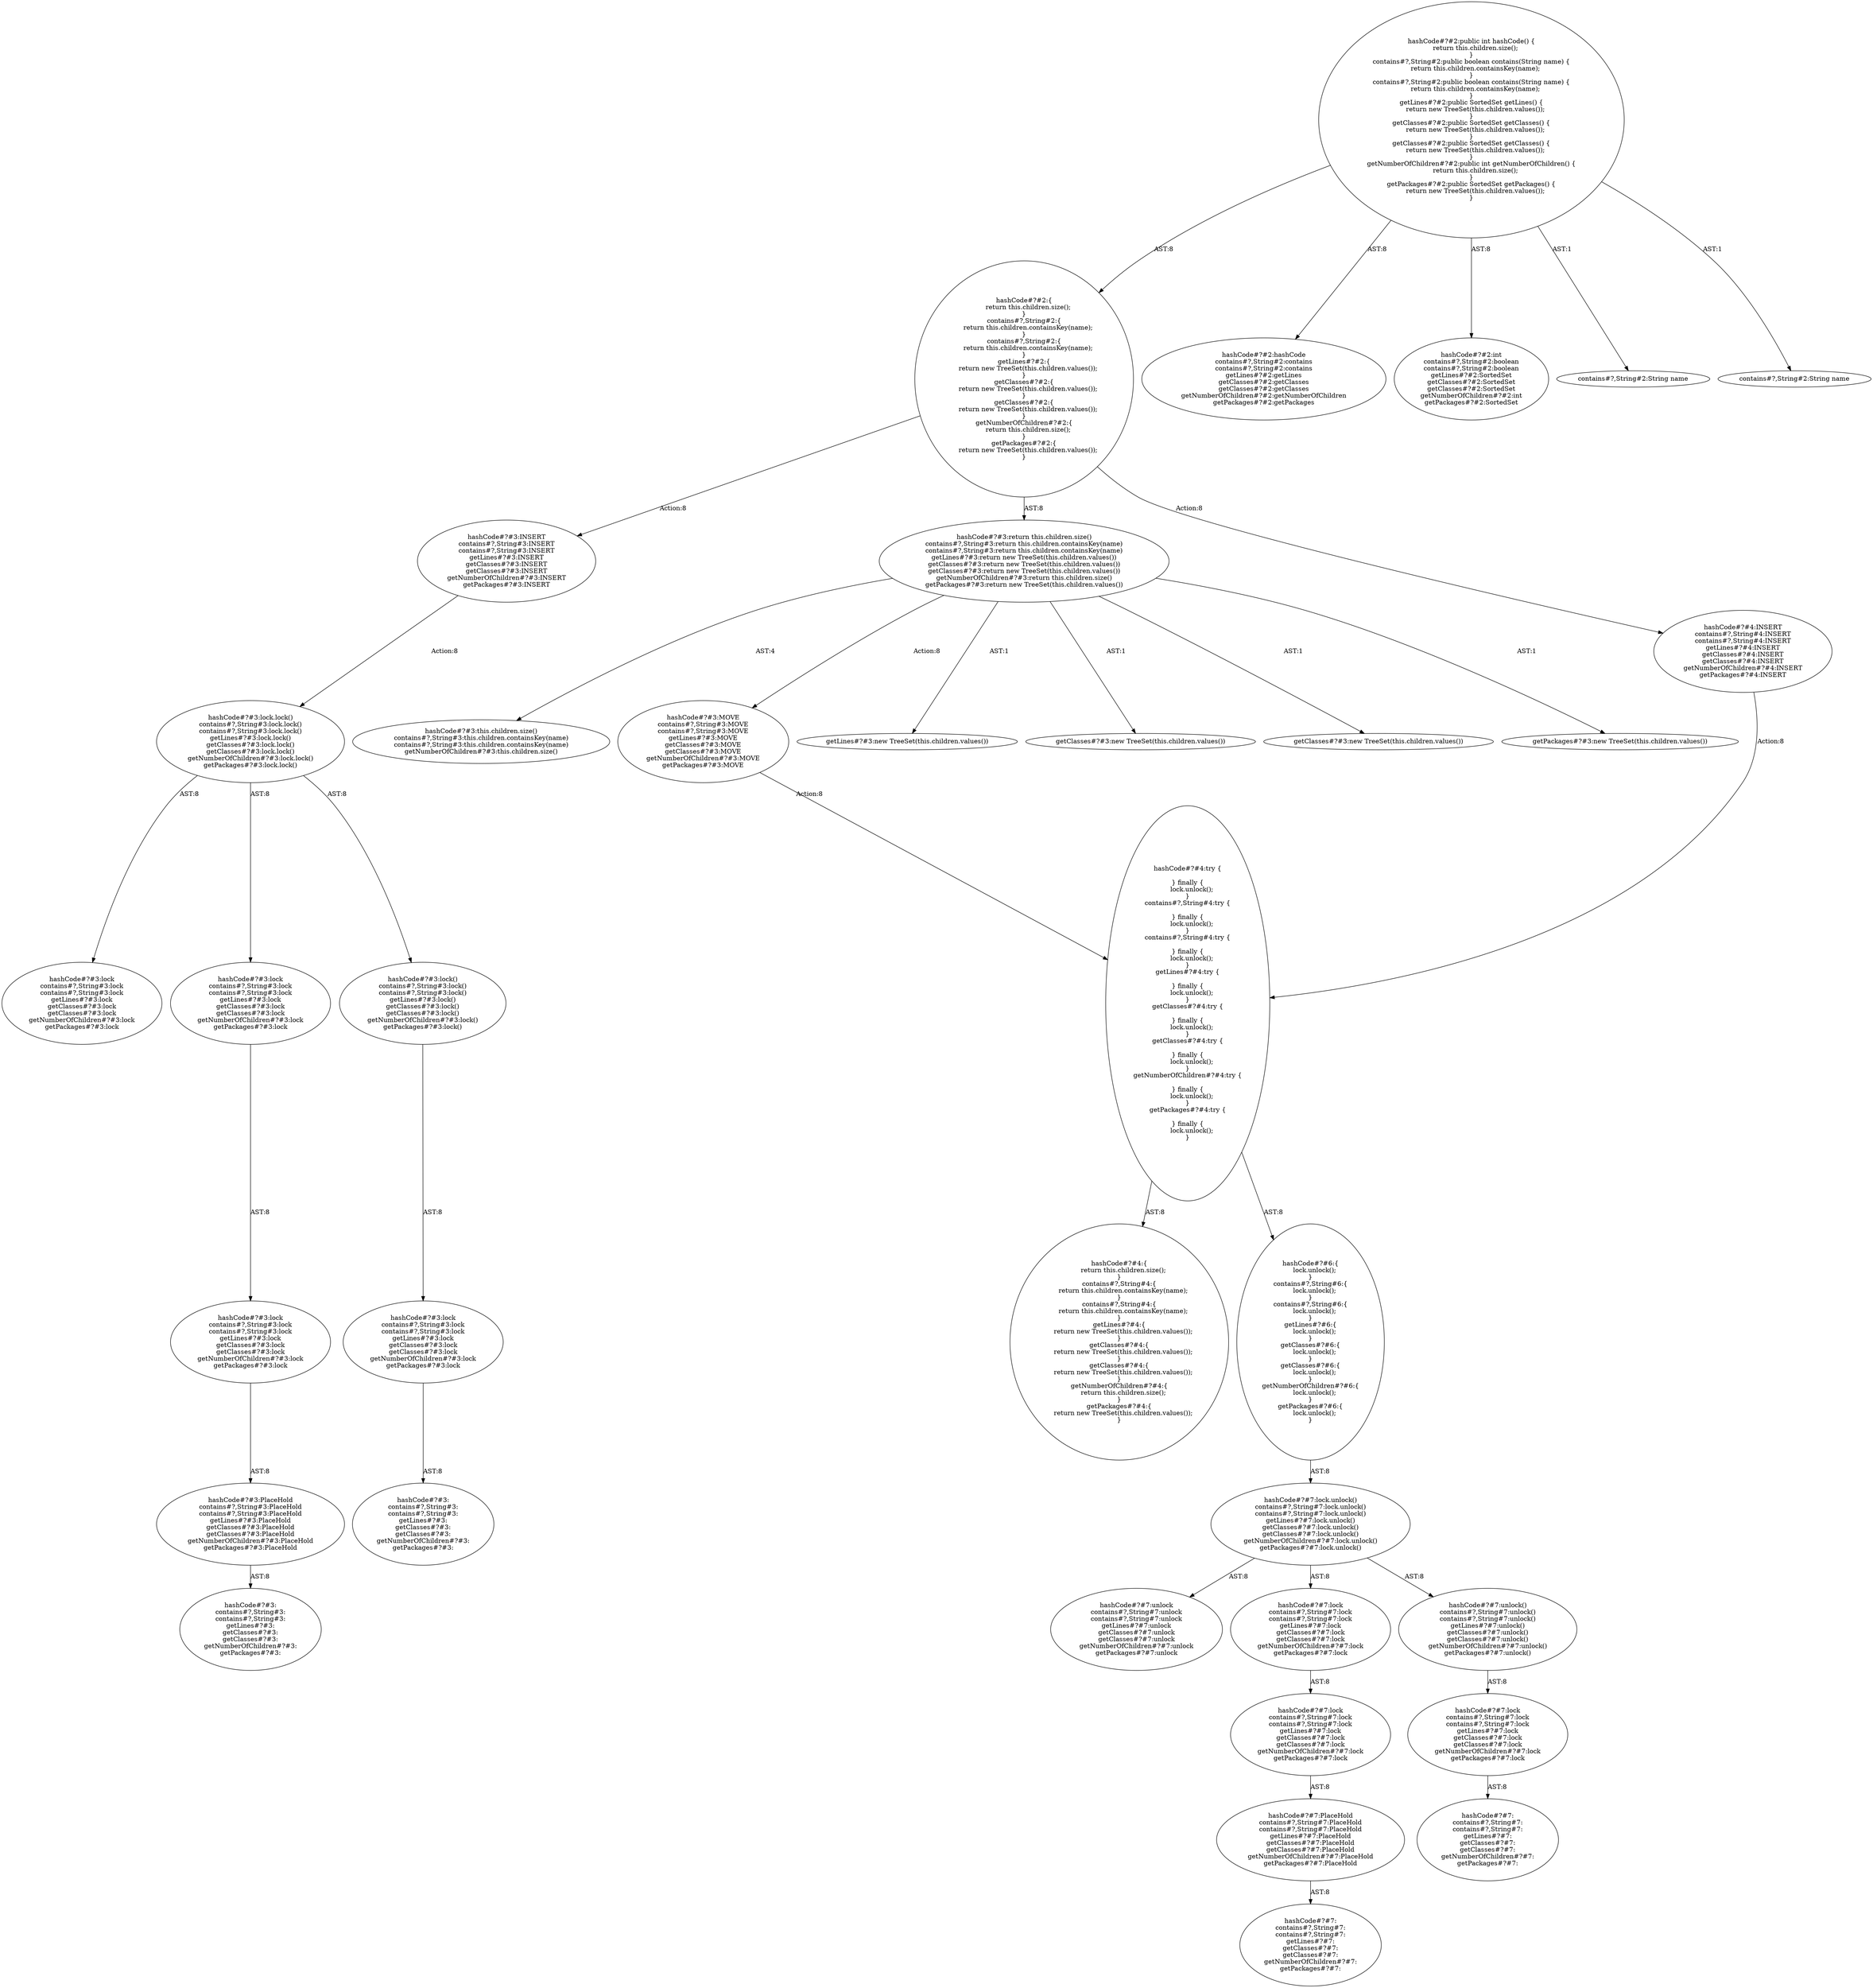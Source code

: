 digraph "Pattern" {
0 [label="hashCode#?#3:INSERT
contains#?,String#3:INSERT
contains#?,String#3:INSERT
getLines#?#3:INSERT
getClasses#?#3:INSERT
getClasses#?#3:INSERT
getNumberOfChildren#?#3:INSERT
getPackages#?#3:INSERT" shape=ellipse]
1 [label="hashCode#?#2:\{
    return this.children.size();
\}
contains#?,String#2:\{
    return this.children.containsKey(name);
\}
contains#?,String#2:\{
    return this.children.containsKey(name);
\}
getLines#?#2:\{
    return new TreeSet(this.children.values());
\}
getClasses#?#2:\{
    return new TreeSet(this.children.values());
\}
getClasses#?#2:\{
    return new TreeSet(this.children.values());
\}
getNumberOfChildren#?#2:\{
    return this.children.size();
\}
getPackages#?#2:\{
    return new TreeSet(this.children.values());
\}" shape=ellipse]
2 [label="hashCode#?#2:public int hashCode() \{
    return this.children.size();
\}
contains#?,String#2:public boolean contains(String name) \{
    return this.children.containsKey(name);
\}
contains#?,String#2:public boolean contains(String name) \{
    return this.children.containsKey(name);
\}
getLines#?#2:public SortedSet getLines() \{
    return new TreeSet(this.children.values());
\}
getClasses#?#2:public SortedSet getClasses() \{
    return new TreeSet(this.children.values());
\}
getClasses#?#2:public SortedSet getClasses() \{
    return new TreeSet(this.children.values());
\}
getNumberOfChildren#?#2:public int getNumberOfChildren() \{
    return this.children.size();
\}
getPackages#?#2:public SortedSet getPackages() \{
    return new TreeSet(this.children.values());
\}" shape=ellipse]
3 [label="hashCode#?#2:hashCode
contains#?,String#2:contains
contains#?,String#2:contains
getLines#?#2:getLines
getClasses#?#2:getClasses
getClasses#?#2:getClasses
getNumberOfChildren#?#2:getNumberOfChildren
getPackages#?#2:getPackages" shape=ellipse]
4 [label="hashCode#?#2:int
contains#?,String#2:boolean
contains#?,String#2:boolean
getLines#?#2:SortedSet
getClasses#?#2:SortedSet
getClasses#?#2:SortedSet
getNumberOfChildren#?#2:int
getPackages#?#2:SortedSet" shape=ellipse]
5 [label="hashCode#?#3:return this.children.size()
contains#?,String#3:return this.children.containsKey(name)
contains#?,String#3:return this.children.containsKey(name)
getLines#?#3:return new TreeSet(this.children.values())
getClasses#?#3:return new TreeSet(this.children.values())
getClasses#?#3:return new TreeSet(this.children.values())
getNumberOfChildren#?#3:return this.children.size()
getPackages#?#3:return new TreeSet(this.children.values())" shape=ellipse]
6 [label="hashCode#?#3:this.children.size()
contains#?,String#3:this.children.containsKey(name)
contains#?,String#3:this.children.containsKey(name)
getNumberOfChildren#?#3:this.children.size()" shape=ellipse]
7 [label="hashCode#?#3:MOVE
contains#?,String#3:MOVE
contains#?,String#3:MOVE
getLines#?#3:MOVE
getClasses#?#3:MOVE
getClasses#?#3:MOVE
getNumberOfChildren#?#3:MOVE
getPackages#?#3:MOVE" shape=ellipse]
8 [label="hashCode#?#4:try \{

\} finally \{
    lock.unlock();
\}
contains#?,String#4:try \{

\} finally \{
    lock.unlock();
\}
contains#?,String#4:try \{

\} finally \{
    lock.unlock();
\}
getLines#?#4:try \{

\} finally \{
    lock.unlock();
\}
getClasses#?#4:try \{

\} finally \{
    lock.unlock();
\}
getClasses#?#4:try \{

\} finally \{
    lock.unlock();
\}
getNumberOfChildren#?#4:try \{

\} finally \{
    lock.unlock();
\}
getPackages#?#4:try \{

\} finally \{
    lock.unlock();
\}" shape=ellipse]
9 [label="hashCode#?#4:\{
    return this.children.size();
\}
contains#?,String#4:\{
    return this.children.containsKey(name);
\}
contains#?,String#4:\{
    return this.children.containsKey(name);
\}
getLines#?#4:\{
    return new TreeSet(this.children.values());
\}
getClasses#?#4:\{
    return new TreeSet(this.children.values());
\}
getClasses#?#4:\{
    return new TreeSet(this.children.values());
\}
getNumberOfChildren#?#4:\{
    return this.children.size();
\}
getPackages#?#4:\{
    return new TreeSet(this.children.values());
\}" shape=ellipse]
10 [label="hashCode#?#6:\{
    lock.unlock();
\}
contains#?,String#6:\{
    lock.unlock();
\}
contains#?,String#6:\{
    lock.unlock();
\}
getLines#?#6:\{
    lock.unlock();
\}
getClasses#?#6:\{
    lock.unlock();
\}
getClasses#?#6:\{
    lock.unlock();
\}
getNumberOfChildren#?#6:\{
    lock.unlock();
\}
getPackages#?#6:\{
    lock.unlock();
\}" shape=ellipse]
11 [label="hashCode#?#7:lock.unlock()
contains#?,String#7:lock.unlock()
contains#?,String#7:lock.unlock()
getLines#?#7:lock.unlock()
getClasses#?#7:lock.unlock()
getClasses#?#7:lock.unlock()
getNumberOfChildren#?#7:lock.unlock()
getPackages#?#7:lock.unlock()" shape=ellipse]
12 [label="hashCode#?#7:unlock
contains#?,String#7:unlock
contains#?,String#7:unlock
getLines#?#7:unlock
getClasses#?#7:unlock
getClasses#?#7:unlock
getNumberOfChildren#?#7:unlock
getPackages#?#7:unlock" shape=ellipse]
13 [label="hashCode#?#7:lock
contains#?,String#7:lock
contains#?,String#7:lock
getLines#?#7:lock
getClasses#?#7:lock
getClasses#?#7:lock
getNumberOfChildren#?#7:lock
getPackages#?#7:lock" shape=ellipse]
14 [label="hashCode#?#7:lock
contains#?,String#7:lock
contains#?,String#7:lock
getLines#?#7:lock
getClasses#?#7:lock
getClasses#?#7:lock
getNumberOfChildren#?#7:lock
getPackages#?#7:lock" shape=ellipse]
15 [label="hashCode#?#7:PlaceHold
contains#?,String#7:PlaceHold
contains#?,String#7:PlaceHold
getLines#?#7:PlaceHold
getClasses#?#7:PlaceHold
getClasses#?#7:PlaceHold
getNumberOfChildren#?#7:PlaceHold
getPackages#?#7:PlaceHold" shape=ellipse]
16 [label="hashCode#?#7:
contains#?,String#7:
contains#?,String#7:
getLines#?#7:
getClasses#?#7:
getClasses#?#7:
getNumberOfChildren#?#7:
getPackages#?#7:" shape=ellipse]
17 [label="hashCode#?#7:unlock()
contains#?,String#7:unlock()
contains#?,String#7:unlock()
getLines#?#7:unlock()
getClasses#?#7:unlock()
getClasses#?#7:unlock()
getNumberOfChildren#?#7:unlock()
getPackages#?#7:unlock()" shape=ellipse]
18 [label="hashCode#?#7:lock
contains#?,String#7:lock
contains#?,String#7:lock
getLines#?#7:lock
getClasses#?#7:lock
getClasses#?#7:lock
getNumberOfChildren#?#7:lock
getPackages#?#7:lock" shape=ellipse]
19 [label="hashCode#?#7:
contains#?,String#7:
contains#?,String#7:
getLines#?#7:
getClasses#?#7:
getClasses#?#7:
getNumberOfChildren#?#7:
getPackages#?#7:" shape=ellipse]
20 [label="hashCode#?#4:INSERT
contains#?,String#4:INSERT
contains#?,String#4:INSERT
getLines#?#4:INSERT
getClasses#?#4:INSERT
getClasses#?#4:INSERT
getNumberOfChildren#?#4:INSERT
getPackages#?#4:INSERT" shape=ellipse]
21 [label="hashCode#?#3:lock.lock()
contains#?,String#3:lock.lock()
contains#?,String#3:lock.lock()
getLines#?#3:lock.lock()
getClasses#?#3:lock.lock()
getClasses#?#3:lock.lock()
getNumberOfChildren#?#3:lock.lock()
getPackages#?#3:lock.lock()" shape=ellipse]
22 [label="hashCode#?#3:lock
contains#?,String#3:lock
contains#?,String#3:lock
getLines#?#3:lock
getClasses#?#3:lock
getClasses#?#3:lock
getNumberOfChildren#?#3:lock
getPackages#?#3:lock" shape=ellipse]
23 [label="hashCode#?#3:lock
contains#?,String#3:lock
contains#?,String#3:lock
getLines#?#3:lock
getClasses#?#3:lock
getClasses#?#3:lock
getNumberOfChildren#?#3:lock
getPackages#?#3:lock" shape=ellipse]
24 [label="hashCode#?#3:lock
contains#?,String#3:lock
contains#?,String#3:lock
getLines#?#3:lock
getClasses#?#3:lock
getClasses#?#3:lock
getNumberOfChildren#?#3:lock
getPackages#?#3:lock" shape=ellipse]
25 [label="hashCode#?#3:PlaceHold
contains#?,String#3:PlaceHold
contains#?,String#3:PlaceHold
getLines#?#3:PlaceHold
getClasses#?#3:PlaceHold
getClasses#?#3:PlaceHold
getNumberOfChildren#?#3:PlaceHold
getPackages#?#3:PlaceHold" shape=ellipse]
26 [label="hashCode#?#3:
contains#?,String#3:
contains#?,String#3:
getLines#?#3:
getClasses#?#3:
getClasses#?#3:
getNumberOfChildren#?#3:
getPackages#?#3:" shape=ellipse]
27 [label="hashCode#?#3:lock()
contains#?,String#3:lock()
contains#?,String#3:lock()
getLines#?#3:lock()
getClasses#?#3:lock()
getClasses#?#3:lock()
getNumberOfChildren#?#3:lock()
getPackages#?#3:lock()" shape=ellipse]
28 [label="hashCode#?#3:lock
contains#?,String#3:lock
contains#?,String#3:lock
getLines#?#3:lock
getClasses#?#3:lock
getClasses#?#3:lock
getNumberOfChildren#?#3:lock
getPackages#?#3:lock" shape=ellipse]
29 [label="hashCode#?#3:
contains#?,String#3:
contains#?,String#3:
getLines#?#3:
getClasses#?#3:
getClasses#?#3:
getNumberOfChildren#?#3:
getPackages#?#3:" shape=ellipse]
30 [label="contains#?,String#2:String name" shape=ellipse]
31 [label="contains#?,String#2:String name" shape=ellipse]
32 [label="getLines#?#3:new TreeSet(this.children.values())" shape=ellipse]
33 [label="getClasses#?#3:new TreeSet(this.children.values())" shape=ellipse]
34 [label="getClasses#?#3:new TreeSet(this.children.values())" shape=ellipse]
35 [label="getPackages#?#3:new TreeSet(this.children.values())" shape=ellipse]
0 -> 21 [label="Action:8"];
1 -> 0 [label="Action:8"];
1 -> 5 [label="AST:8"];
1 -> 20 [label="Action:8"];
2 -> 1 [label="AST:8"];
2 -> 3 [label="AST:8"];
2 -> 4 [label="AST:8"];
2 -> 30 [label="AST:1"];
2 -> 31 [label="AST:1"];
5 -> 6 [label="AST:4"];
5 -> 7 [label="Action:8"];
5 -> 32 [label="AST:1"];
5 -> 33 [label="AST:1"];
5 -> 34 [label="AST:1"];
5 -> 35 [label="AST:1"];
7 -> 8 [label="Action:8"];
8 -> 9 [label="AST:8"];
8 -> 10 [label="AST:8"];
10 -> 11 [label="AST:8"];
11 -> 12 [label="AST:8"];
11 -> 13 [label="AST:8"];
11 -> 17 [label="AST:8"];
13 -> 14 [label="AST:8"];
14 -> 15 [label="AST:8"];
15 -> 16 [label="AST:8"];
17 -> 18 [label="AST:8"];
18 -> 19 [label="AST:8"];
20 -> 8 [label="Action:8"];
21 -> 22 [label="AST:8"];
21 -> 23 [label="AST:8"];
21 -> 27 [label="AST:8"];
23 -> 24 [label="AST:8"];
24 -> 25 [label="AST:8"];
25 -> 26 [label="AST:8"];
27 -> 28 [label="AST:8"];
28 -> 29 [label="AST:8"];
}